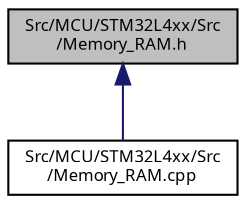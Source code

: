 digraph "Src/MCU/STM32L4xx/Src/Memory_RAM.h"
{
  edge [fontname="Sans",fontsize="8",labelfontname="Sans",labelfontsize="8"];
  node [fontname="Sans",fontsize="8",shape=record];
  Node1 [label="Src/MCU/STM32L4xx/Src\l/Memory_RAM.h",height=0.2,width=0.4,color="black", fillcolor="grey75", style="filled", fontcolor="black"];
  Node1 -> Node2 [dir="back",color="midnightblue",fontsize="8",style="solid",fontname="Sans"];
  Node2 [label="Src/MCU/STM32L4xx/Src\l/Memory_RAM.cpp",height=0.2,width=0.4,color="black", fillcolor="white", style="filled",URL="$_memory___r_a_m_8cpp.html"];
}
